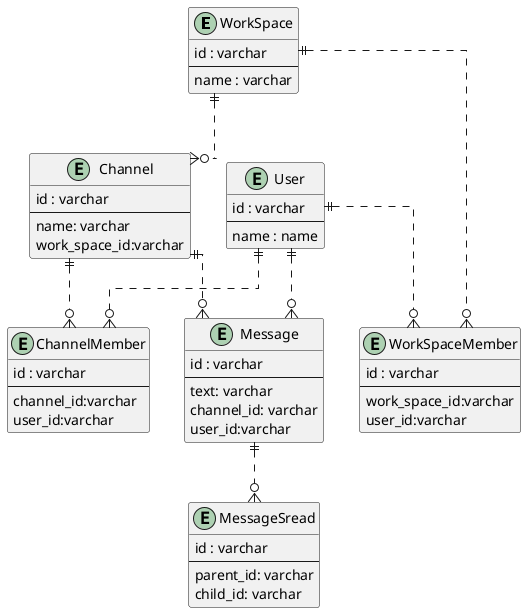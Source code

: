 @startuml


' avoid problems with angled crows feet
skinparam linetype ortho

entity "WorkSpace"{
  id : varchar
  --
  name : varchar
}

entity "User"{
  id : varchar
  --
  name : name
}

entity "WorkSpaceMember"{
  id : varchar
  --
  work_space_id:varchar
  user_id:varchar
}

entity "Message" {
  id : varchar
  --
  text: varchar
  channel_id: varchar
  user_id:varchar
}

entity "MessageSread" {
  id : varchar
  --
  parent_id: varchar
  child_id: varchar
}

entity "Channel" {
  id : varchar
  --
  name: varchar
  work_space_id:varchar
}

entity "ChannelMember" {
  id : varchar
  --
  channel_id:varchar
  user_id:varchar
}

WorkSpace ||..o{ WorkSpaceMember
User ||..o{ WorkSpaceMember
User ||..o{ ChannelMember
WorkSpace ||..o{ Channel
Channel ||..o{ ChannelMember
User ||..o{ Message
Channel ||..o{ Message
Message ||..o{ MessageSread
@enduml
